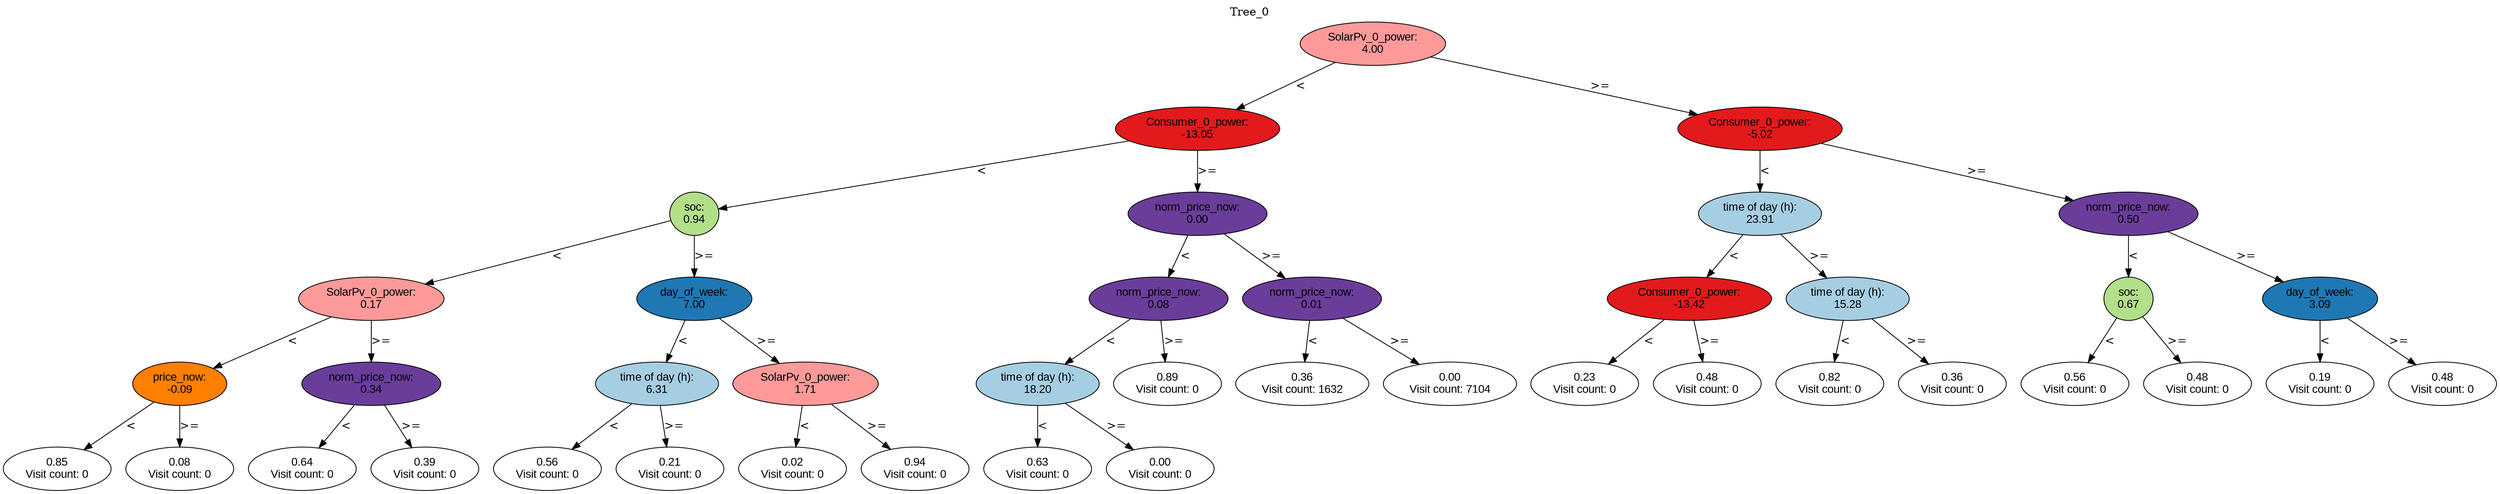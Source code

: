 digraph BST {
    node [fontname="Arial" style=filled colorscheme=paired12];
    0 [ label = "SolarPv_0_power:
4.00" fillcolor=5];
    1 [ label = "Consumer_0_power:
-13.05" fillcolor=6];
    2 [ label = "soc:
0.94" fillcolor=3];
    3 [ label = "SolarPv_0_power:
0.17" fillcolor=5];
    4 [ label = "price_now:
-0.09" fillcolor=8];
    5 [ label = "0.85
Visit count: 0" fillcolor=white];
    6 [ label = "0.08
Visit count: 0" fillcolor=white];
    7 [ label = "norm_price_now:
0.34" fillcolor=10];
    8 [ label = "0.64
Visit count: 0" fillcolor=white];
    9 [ label = "0.39
Visit count: 0" fillcolor=white];
    10 [ label = "day_of_week:
7.00" fillcolor=2];
    11 [ label = "time of day (h):
6.31" fillcolor=1];
    12 [ label = "0.56
Visit count: 0" fillcolor=white];
    13 [ label = "0.21
Visit count: 0" fillcolor=white];
    14 [ label = "SolarPv_0_power:
1.71" fillcolor=5];
    15 [ label = "0.02
Visit count: 0" fillcolor=white];
    16 [ label = "0.94
Visit count: 0" fillcolor=white];
    17 [ label = "norm_price_now:
0.00" fillcolor=10];
    18 [ label = "norm_price_now:
0.08" fillcolor=10];
    19 [ label = "time of day (h):
18.20" fillcolor=1];
    20 [ label = "0.63
Visit count: 0" fillcolor=white];
    21 [ label = "0.00
Visit count: 0" fillcolor=white];
    22 [ label = "0.89
Visit count: 0" fillcolor=white];
    23 [ label = "norm_price_now:
0.01" fillcolor=10];
    24 [ label = "0.36
Visit count: 1632" fillcolor=white];
    25 [ label = "0.00
Visit count: 7104" fillcolor=white];
    26 [ label = "Consumer_0_power:
-5.02" fillcolor=6];
    27 [ label = "time of day (h):
23.91" fillcolor=1];
    28 [ label = "Consumer_0_power:
-13.42" fillcolor=6];
    29 [ label = "0.23
Visit count: 0" fillcolor=white];
    30 [ label = "0.48
Visit count: 0" fillcolor=white];
    31 [ label = "time of day (h):
15.28" fillcolor=1];
    32 [ label = "0.82
Visit count: 0" fillcolor=white];
    33 [ label = "0.36
Visit count: 0" fillcolor=white];
    34 [ label = "norm_price_now:
0.50" fillcolor=10];
    35 [ label = "soc:
0.67" fillcolor=3];
    36 [ label = "0.56
Visit count: 0" fillcolor=white];
    37 [ label = "0.48
Visit count: 0" fillcolor=white];
    38 [ label = "day_of_week:
3.09" fillcolor=2];
    39 [ label = "0.19
Visit count: 0" fillcolor=white];
    40 [ label = "0.48
Visit count: 0" fillcolor=white];

    0  -> 1[ label = "<"];
    0  -> 26[ label = ">="];
    1  -> 2[ label = "<"];
    1  -> 17[ label = ">="];
    2  -> 3[ label = "<"];
    2  -> 10[ label = ">="];
    3  -> 4[ label = "<"];
    3  -> 7[ label = ">="];
    4  -> 5[ label = "<"];
    4  -> 6[ label = ">="];
    7  -> 8[ label = "<"];
    7  -> 9[ label = ">="];
    10  -> 11[ label = "<"];
    10  -> 14[ label = ">="];
    11  -> 12[ label = "<"];
    11  -> 13[ label = ">="];
    14  -> 15[ label = "<"];
    14  -> 16[ label = ">="];
    17  -> 18[ label = "<"];
    17  -> 23[ label = ">="];
    18  -> 19[ label = "<"];
    18  -> 22[ label = ">="];
    19  -> 20[ label = "<"];
    19  -> 21[ label = ">="];
    23  -> 24[ label = "<"];
    23  -> 25[ label = ">="];
    26  -> 27[ label = "<"];
    26  -> 34[ label = ">="];
    27  -> 28[ label = "<"];
    27  -> 31[ label = ">="];
    28  -> 29[ label = "<"];
    28  -> 30[ label = ">="];
    31  -> 32[ label = "<"];
    31  -> 33[ label = ">="];
    34  -> 35[ label = "<"];
    34  -> 38[ label = ">="];
    35  -> 36[ label = "<"];
    35  -> 37[ label = ">="];
    38  -> 39[ label = "<"];
    38  -> 40[ label = ">="];

    labelloc="t";
    label="Tree_0";
}